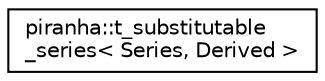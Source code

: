 digraph "Graphical Class Hierarchy"
{
  edge [fontname="Helvetica",fontsize="10",labelfontname="Helvetica",labelfontsize="10"];
  node [fontname="Helvetica",fontsize="10",shape=record];
  rankdir="LR";
  Node0 [label="piranha::t_substitutable\l_series\< Series, Derived \>",height=0.2,width=0.4,color="black", fillcolor="white", style="filled",URL="$classpiranha_1_1t__substitutable__series.html",tooltip="Toolbox for series that support trigonometric substitution. "];
}
